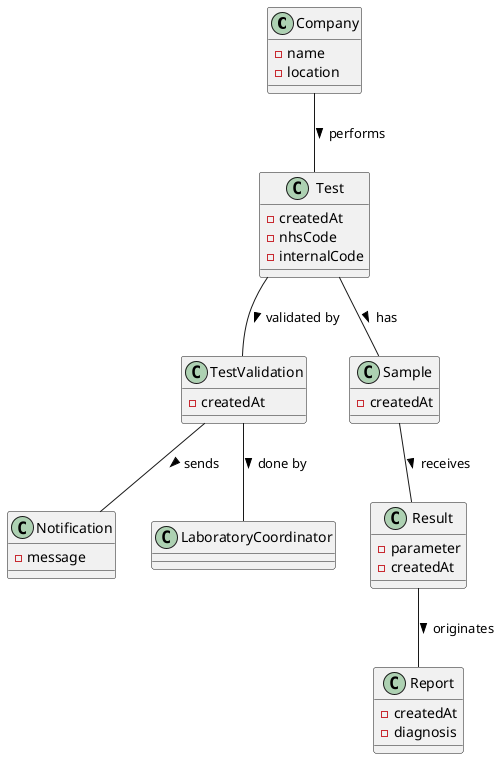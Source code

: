 @startuml
'https://plantuml.com/sequence-diagram

class Company{
-name
-location
}

class Test{
-createdAt
 -nhsCode
 -internalCode
}

class TestValidation{
-createdAt
}

class Sample{
-createdAt
}

class Notification{
-message
}

class Result{
-parameter
-createdAt
}

class Report{
-createdAt
-diagnosis
}

class LaboratoryCoordinator{
}

Company -- Test :> performs
Test -- Sample :> has
Test -- TestValidation :> validated by
TestValidation -- LaboratoryCoordinator :> done by
TestValidation -- Notification :> sends
Sample -- Result :> receives
Result -- Report :> originates

@enduml